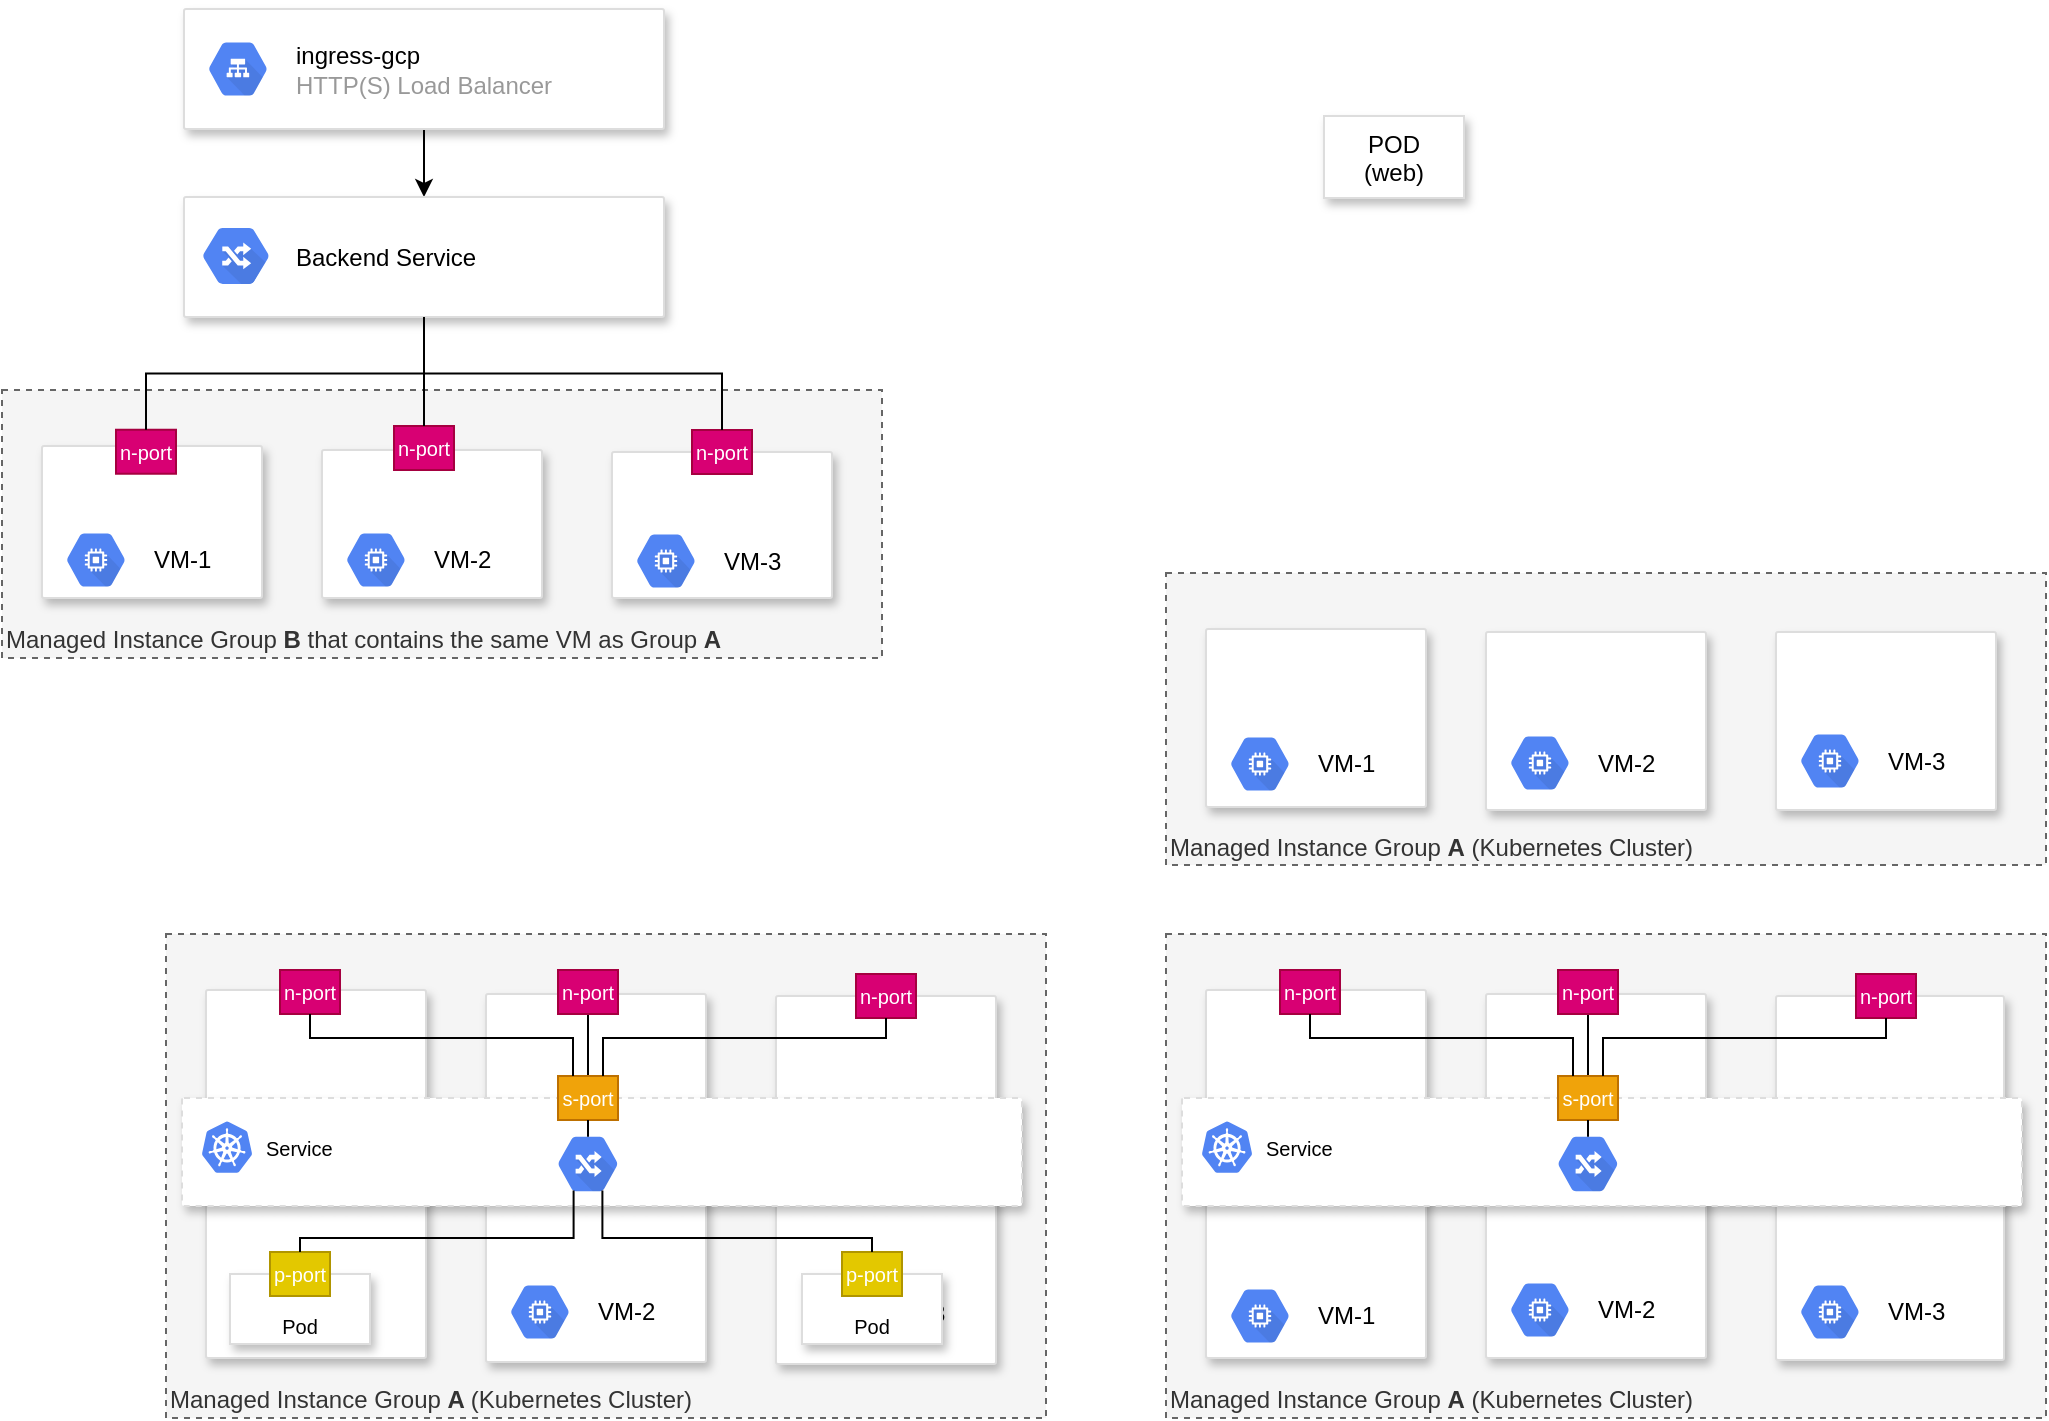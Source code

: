 <mxfile pages="1" version="11.2.7" type="github"><diagram id="d1ab7348-05c3-a1e3-ca4d-12c340fd6b49" name="Page-1"><mxGraphModel dx="744" dy="533" grid="1" gridSize="10" guides="1" tooltips="1" connect="1" arrows="1" fold="1" page="1" pageScale="1" pageWidth="1169" pageHeight="827" background="#ffffff" math="0" shadow="0"><root><mxCell id="0"/><mxCell id="1" parent="0"/><mxCell id="wJTbubWAjEop2MmSBgXv-34" value="" style="edgeStyle=orthogonalEdgeStyle;rounded=0;orthogonalLoop=1;jettySize=auto;html=1;fontColor=#000000;entryX=0.5;entryY=0;entryDx=0;entryDy=0;" parent="1" source="9L-gA9MY-_69T6XY2o5v-167" target="9L-gA9MY-_69T6XY2o5v-260" edge="1"><mxGeometry relative="1" as="geometry"><mxPoint x="270" y="345.5" as="targetPoint"/></mxGeometry></mxCell><mxCell id="9L-gA9MY-_69T6XY2o5v-167" value="" style="strokeColor=#dddddd;fillColor=#ffffff;shadow=1;strokeWidth=1;rounded=1;absoluteArcSize=1;arcSize=2;" parent="1" vertex="1"><mxGeometry x="150" y="205.5" width="240" height="60" as="geometry"/></mxCell><mxCell id="9L-gA9MY-_69T6XY2o5v-168" value="&lt;font color=&quot;#000000&quot;&gt;&lt;span&gt;ingress-gcp&lt;/span&gt;&lt;/font&gt;&lt;br&gt;HTTP(S) Load Balancer" style="dashed=0;connectable=0;html=1;fillColor=#5184F3;strokeColor=none;shape=mxgraph.gcp2.hexIcon;prIcon=cloud_load_balancing;part=1;labelPosition=right;verticalLabelPosition=middle;align=left;verticalAlign=middle;spacingLeft=5;fontColor=#999999;fontSize=12;" parent="9L-gA9MY-_69T6XY2o5v-167" vertex="1"><mxGeometry y="0.5" width="44" height="39" relative="1" as="geometry"><mxPoint x="5" y="-19.5" as="offset"/></mxGeometry></mxCell><mxCell id="9L-gA9MY-_69T6XY2o5v-260" value="" style="strokeColor=#dddddd;fillColor=#ffffff;shadow=1;strokeWidth=1;rounded=1;absoluteArcSize=1;arcSize=2;" parent="1" vertex="1"><mxGeometry x="150" y="299.5" width="240" height="60" as="geometry"/></mxCell><mxCell id="9L-gA9MY-_69T6XY2o5v-261" value="&lt;font color=&quot;#000000&quot;&gt;&lt;span&gt;Backend Service&lt;/span&gt;&lt;/font&gt;" style="dashed=0;connectable=0;html=1;fillColor=#5184F3;strokeColor=none;shape=mxgraph.gcp2.hexIcon;prIcon=cloud_load_balancing;part=1;labelPosition=right;verticalLabelPosition=middle;align=left;verticalAlign=middle;spacingLeft=5;fontColor=#999999;fontSize=12;" parent="9L-gA9MY-_69T6XY2o5v-260" vertex="1"><mxGeometry y="0.5" width="44" height="39" relative="1" as="geometry"><mxPoint x="5" y="-19.5" as="offset"/></mxGeometry></mxCell><mxCell id="9L-gA9MY-_69T6XY2o5v-262" value="" style="html=1;fillColor=#5184F3;strokeColor=none;verticalAlign=top;labelPosition=center;verticalLabelPosition=bottom;align=center;spacingTop=-6;fontSize=11;fontStyle=1;fontColor=#999999;shape=mxgraph.gcp2.hexIcon;prIcon=cloud_routes" parent="9L-gA9MY-_69T6XY2o5v-260" vertex="1"><mxGeometry x="1" y="9" width="50" height="41" as="geometry"/></mxCell><mxCell id="BZu97_cLz0ViRXPYQutP-14" value="Managed Instance Group &lt;b&gt;A&lt;/b&gt; (Kubernetes Cluster)" style="rounded=0;whiteSpace=wrap;html=1;fillColor=#f5f5f5;dashed=1;strokeColor=#666666;fontColor=#333333;align=left;verticalAlign=bottom;" vertex="1" parent="1"><mxGeometry x="641" y="487.5" width="440" height="146" as="geometry"/></mxCell><mxCell id="BZu97_cLz0ViRXPYQutP-15" value="" style="strokeColor=#dddddd;fillColor=#ffffff;shadow=1;strokeWidth=1;rounded=1;absoluteArcSize=1;arcSize=2;" vertex="1" parent="1"><mxGeometry x="661" y="515.5" width="110" height="89" as="geometry"/></mxCell><mxCell id="BZu97_cLz0ViRXPYQutP-16" value="&lt;font color=&quot;#000000&quot;&gt;VM-1&lt;/font&gt;" style="dashed=0;connectable=0;html=1;fillColor=#5184F3;strokeColor=none;shape=mxgraph.gcp2.hexIcon;prIcon=compute_engine;part=1;labelPosition=right;verticalLabelPosition=middle;align=left;verticalAlign=middle;spacingLeft=5;fontColor=#999999;fontSize=12;" vertex="1" parent="BZu97_cLz0ViRXPYQutP-15"><mxGeometry y="0.5" width="44" height="39" relative="1" as="geometry"><mxPoint x="5" y="3.5" as="offset"/></mxGeometry></mxCell><mxCell id="BZu97_cLz0ViRXPYQutP-19" value="" style="strokeColor=#dddddd;fillColor=#ffffff;shadow=1;strokeWidth=1;rounded=1;absoluteArcSize=1;arcSize=2;" vertex="1" parent="1"><mxGeometry x="801" y="517" width="110" height="89" as="geometry"/></mxCell><mxCell id="BZu97_cLz0ViRXPYQutP-20" value="&lt;font color=&quot;#000000&quot;&gt;VM-2&lt;/font&gt;" style="dashed=0;connectable=0;html=1;fillColor=#5184F3;strokeColor=none;shape=mxgraph.gcp2.hexIcon;prIcon=compute_engine;part=1;labelPosition=right;verticalLabelPosition=middle;align=left;verticalAlign=middle;spacingLeft=5;fontColor=#999999;fontSize=12;" vertex="1" parent="BZu97_cLz0ViRXPYQutP-19"><mxGeometry y="0.5" width="44" height="39" relative="1" as="geometry"><mxPoint x="5" y="1.5" as="offset"/></mxGeometry></mxCell><mxCell id="BZu97_cLz0ViRXPYQutP-22" value="" style="strokeColor=#dddddd;fillColor=#ffffff;shadow=1;strokeWidth=1;rounded=1;absoluteArcSize=1;arcSize=2;fontColor=#FFCCE6;" vertex="1" parent="1"><mxGeometry x="946" y="517" width="110" height="89" as="geometry"/></mxCell><mxCell id="BZu97_cLz0ViRXPYQutP-23" value="&lt;font color=&quot;#000000&quot;&gt;VM-3&lt;/font&gt;" style="dashed=0;connectable=0;html=1;fillColor=#5184F3;strokeColor=none;shape=mxgraph.gcp2.hexIcon;prIcon=compute_engine;part=1;labelPosition=right;verticalLabelPosition=middle;align=left;verticalAlign=middle;spacingLeft=5;fontColor=#999999;fontSize=12;" vertex="1" parent="BZu97_cLz0ViRXPYQutP-22"><mxGeometry y="0.5" width="44" height="39" relative="1" as="geometry"><mxPoint x="5" y="0.5" as="offset"/></mxGeometry></mxCell><mxCell id="BZu97_cLz0ViRXPYQutP-26" value="Managed Instance Group &lt;b&gt;A&lt;/b&gt; (Kubernetes Cluster)" style="rounded=0;whiteSpace=wrap;html=1;fillColor=#f5f5f5;dashed=1;strokeColor=#666666;fontColor=#333333;align=left;verticalAlign=bottom;" vertex="1" parent="1"><mxGeometry x="641" y="668" width="440" height="242" as="geometry"/></mxCell><mxCell id="BZu97_cLz0ViRXPYQutP-27" value="" style="strokeColor=#dddddd;fillColor=#ffffff;shadow=1;strokeWidth=1;rounded=1;absoluteArcSize=1;arcSize=2;" vertex="1" parent="1"><mxGeometry x="661" y="696" width="110" height="184" as="geometry"/></mxCell><mxCell id="BZu97_cLz0ViRXPYQutP-28" value="&lt;font color=&quot;#000000&quot;&gt;VM-1&lt;/font&gt;" style="dashed=0;connectable=0;html=1;fillColor=#5184F3;strokeColor=none;shape=mxgraph.gcp2.hexIcon;prIcon=compute_engine;part=1;labelPosition=right;verticalLabelPosition=middle;align=left;verticalAlign=middle;spacingLeft=5;fontColor=#999999;fontSize=12;" vertex="1" parent="BZu97_cLz0ViRXPYQutP-27"><mxGeometry y="0.5" width="44" height="39" relative="1" as="geometry"><mxPoint x="5" y="51.5" as="offset"/></mxGeometry></mxCell><mxCell id="BZu97_cLz0ViRXPYQutP-91" value="n-port" style="strokeColor=#A50040;fillColor=#d80073;shadow=0;strokeWidth=1;rounded=0;absoluteArcSize=1;arcSize=0;glass=0;comic=0;fontColor=#ffffff;fontSize=10;" vertex="1" parent="BZu97_cLz0ViRXPYQutP-27"><mxGeometry x="37" y="-10" width="30" height="22" as="geometry"/></mxCell><mxCell id="BZu97_cLz0ViRXPYQutP-29" value="" style="strokeColor=#dddddd;fillColor=#ffffff;shadow=1;strokeWidth=1;rounded=1;absoluteArcSize=1;arcSize=2;" vertex="1" parent="1"><mxGeometry x="801" y="698" width="110" height="182" as="geometry"/></mxCell><mxCell id="BZu97_cLz0ViRXPYQutP-30" value="&lt;font color=&quot;#000000&quot;&gt;VM-2&lt;/font&gt;" style="dashed=0;connectable=0;html=1;fillColor=#5184F3;strokeColor=none;shape=mxgraph.gcp2.hexIcon;prIcon=compute_engine;part=1;labelPosition=right;verticalLabelPosition=middle;align=left;verticalAlign=middle;spacingLeft=5;fontColor=#999999;fontSize=12;" vertex="1" parent="BZu97_cLz0ViRXPYQutP-29"><mxGeometry y="0.5" width="44" height="39" relative="1" as="geometry"><mxPoint x="5" y="47.5" as="offset"/></mxGeometry></mxCell><mxCell id="BZu97_cLz0ViRXPYQutP-31" value="" style="strokeColor=#dddddd;fillColor=#ffffff;shadow=1;strokeWidth=1;rounded=1;absoluteArcSize=1;arcSize=2;fontColor=#FFCCE6;" vertex="1" parent="1"><mxGeometry x="946" y="699" width="114" height="182" as="geometry"/></mxCell><mxCell id="BZu97_cLz0ViRXPYQutP-32" value="&lt;font color=&quot;#000000&quot;&gt;VM-3&lt;/font&gt;" style="dashed=0;connectable=0;html=1;fillColor=#5184F3;strokeColor=none;shape=mxgraph.gcp2.hexIcon;prIcon=compute_engine;part=1;labelPosition=right;verticalLabelPosition=middle;align=left;verticalAlign=middle;spacingLeft=5;fontColor=#999999;fontSize=12;" vertex="1" parent="BZu97_cLz0ViRXPYQutP-31"><mxGeometry y="0.5" width="44" height="39" relative="1" as="geometry"><mxPoint x="5" y="47.5" as="offset"/></mxGeometry></mxCell><mxCell id="wJTbubWAjEop2MmSBgXv-51" value="" style="strokeColor=#dddddd;fillColor=#ffffff;shadow=1;strokeWidth=1;rounded=1;absoluteArcSize=1;arcSize=2;dashed=1;fontColor=#000000;align=left;html=0;spacingRight=0;spacingLeft=50;fontFamily=Lucida Console;verticalAlign=bottom;spacing=0;" parent="1" vertex="1"><mxGeometry x="649" y="750" width="420" height="54" as="geometry"/></mxCell><mxCell id="wJTbubWAjEop2MmSBgXv-52" value="&lt;font color=&quot;#000000&quot; style=&quot;font-size: 10px&quot;&gt;Service&lt;/font&gt;" style="dashed=0;connectable=0;html=1;fillColor=#5184F3;strokeColor=none;shape=mxgraph.gcp2.kubernetes_logo;part=1;labelPosition=right;verticalLabelPosition=middle;align=left;verticalAlign=middle;spacingLeft=5;fontColor=#999999;fontSize=12;aspect=fixed;" parent="wJTbubWAjEop2MmSBgXv-51" vertex="1"><mxGeometry width="25" height="25.71" relative="1" as="geometry"><mxPoint x="10" y="11.675" as="offset"/></mxGeometry></mxCell><mxCell id="BZu97_cLz0ViRXPYQutP-96" value="" style="html=1;fillColor=#5184F3;strokeColor=none;verticalAlign=top;labelPosition=center;verticalLabelPosition=bottom;align=center;spacingTop=-6;fontSize=11;fontStyle=1;fontColor=#999999;shape=mxgraph.gcp2.hexIcon;prIcon=cloud_routes;" vertex="1" parent="wJTbubWAjEop2MmSBgXv-51"><mxGeometry x="180.5" y="13" width="45" height="40" as="geometry"/></mxCell><mxCell id="BZu97_cLz0ViRXPYQutP-53" value="POD &#xa;(web)" style="strokeColor=#dddddd;fillColor=#ffffff;shadow=1;strokeWidth=1;rounded=1;absoluteArcSize=1;arcSize=0;" vertex="1" parent="1"><mxGeometry x="720" y="259" width="70" height="41" as="geometry"/></mxCell><mxCell id="BZu97_cLz0ViRXPYQutP-97" value="" style="edgeStyle=orthogonalEdgeStyle;rounded=0;orthogonalLoop=1;jettySize=auto;html=1;startArrow=none;startFill=0;endArrow=none;endFill=0;fontSize=10;fontColor=#FFFFFF;entryX=0.5;entryY=0;entryDx=0;entryDy=0;" edge="1" parent="1" source="BZu97_cLz0ViRXPYQutP-92" target="BZu97_cLz0ViRXPYQutP-94"><mxGeometry relative="1" as="geometry"><mxPoint x="857" y="737" as="targetPoint"/></mxGeometry></mxCell><mxCell id="BZu97_cLz0ViRXPYQutP-92" value="n-port" style="strokeColor=#A50040;fillColor=#d80073;shadow=0;strokeWidth=1;rounded=0;absoluteArcSize=1;arcSize=0;glass=0;comic=0;fontColor=#ffffff;fontSize=10;" vertex="1" parent="1"><mxGeometry x="837" y="686" width="30" height="22" as="geometry"/></mxCell><mxCell id="BZu97_cLz0ViRXPYQutP-93" value="n-port" style="strokeColor=#A50040;fillColor=#d80073;shadow=0;strokeWidth=1;rounded=0;absoluteArcSize=1;arcSize=0;glass=0;comic=0;fontColor=#ffffff;fontSize=10;" vertex="1" parent="1"><mxGeometry x="986" y="688" width="30" height="22" as="geometry"/></mxCell><mxCell id="BZu97_cLz0ViRXPYQutP-94" value="s-port" style="strokeColor=#BD7000;fillColor=#f0a30a;shadow=0;strokeWidth=1;rounded=0;absoluteArcSize=1;arcSize=0;glass=0;comic=0;fontSize=10;fontColor=#ffffff;" vertex="1" parent="1"><mxGeometry x="837" y="739" width="30" height="22" as="geometry"/></mxCell><mxCell id="BZu97_cLz0ViRXPYQutP-98" value="" style="edgeStyle=orthogonalEdgeStyle;rounded=0;orthogonalLoop=1;jettySize=auto;html=1;startArrow=none;startFill=0;endArrow=none;endFill=0;fontSize=10;fontColor=#FFFFFF;exitX=0.5;exitY=1;exitDx=0;exitDy=0;entryX=0.75;entryY=0;entryDx=0;entryDy=0;" edge="1" parent="1" source="BZu97_cLz0ViRXPYQutP-93" target="BZu97_cLz0ViRXPYQutP-94"><mxGeometry relative="1" as="geometry"><mxPoint x="862.143" y="718.0" as="sourcePoint"/><mxPoint x="862" y="730" as="targetPoint"/><Array as="points"><mxPoint x="1001" y="720"/><mxPoint x="860" y="720"/></Array></mxGeometry></mxCell><mxCell id="BZu97_cLz0ViRXPYQutP-99" value="" style="edgeStyle=orthogonalEdgeStyle;rounded=0;orthogonalLoop=1;jettySize=auto;html=1;startArrow=none;startFill=0;endArrow=none;endFill=0;fontSize=10;fontColor=#FFFFFF;exitX=0.5;exitY=1;exitDx=0;exitDy=0;entryX=0.25;entryY=0;entryDx=0;entryDy=0;" edge="1" parent="1" source="BZu97_cLz0ViRXPYQutP-91" target="BZu97_cLz0ViRXPYQutP-94"><mxGeometry relative="1" as="geometry"><mxPoint x="862.143" y="718.0" as="sourcePoint"/><mxPoint x="862.143" y="748.857" as="targetPoint"/><Array as="points"><mxPoint x="713" y="720"/><mxPoint x="845" y="720"/></Array></mxGeometry></mxCell><mxCell id="BZu97_cLz0ViRXPYQutP-100" value="" style="edgeStyle=orthogonalEdgeStyle;rounded=0;orthogonalLoop=1;jettySize=auto;html=1;startArrow=none;startFill=0;endArrow=none;endFill=0;fontSize=10;fontColor=#FFFFFF;entryX=0.5;entryY=0.16;entryDx=0;entryDy=0;entryPerimeter=0;exitX=0.5;exitY=1;exitDx=0;exitDy=0;" edge="1" parent="1" source="BZu97_cLz0ViRXPYQutP-94" target="BZu97_cLz0ViRXPYQutP-96"><mxGeometry relative="1" as="geometry"><mxPoint x="862.143" y="718.0" as="sourcePoint"/><mxPoint x="862.143" y="748.857" as="targetPoint"/></mxGeometry></mxCell><mxCell id="BZu97_cLz0ViRXPYQutP-101" value="Managed Instance Group &lt;b&gt;A &lt;/b&gt;(Kubernetes Cluster)" style="rounded=0;whiteSpace=wrap;html=1;fillColor=#f5f5f5;dashed=1;strokeColor=#666666;fontColor=#333333;align=left;verticalAlign=bottom;" vertex="1" parent="1"><mxGeometry x="141" y="668" width="440" height="242" as="geometry"/></mxCell><mxCell id="BZu97_cLz0ViRXPYQutP-102" value="" style="strokeColor=#dddddd;fillColor=#ffffff;shadow=1;strokeWidth=1;rounded=1;absoluteArcSize=1;arcSize=2;" vertex="1" parent="1"><mxGeometry x="161" y="696" width="110" height="184" as="geometry"/></mxCell><mxCell id="BZu97_cLz0ViRXPYQutP-103" value="" style="dashed=0;connectable=0;html=1;fillColor=#5184F3;strokeColor=none;shape=mxgraph.gcp2.hexIcon;prIcon=compute_engine;part=1;labelPosition=right;verticalLabelPosition=middle;align=left;verticalAlign=middle;spacingLeft=5;fontColor=#999999;fontSize=12;" vertex="1" parent="BZu97_cLz0ViRXPYQutP-102"><mxGeometry y="0.5" width="44" height="39" relative="1" as="geometry"><mxPoint x="5" y="51.5" as="offset"/></mxGeometry></mxCell><mxCell id="BZu97_cLz0ViRXPYQutP-104" value="n-port" style="strokeColor=#A50040;fillColor=#d80073;shadow=0;strokeWidth=1;rounded=0;absoluteArcSize=1;arcSize=0;glass=0;comic=0;fontColor=#ffffff;fontSize=10;" vertex="1" parent="BZu97_cLz0ViRXPYQutP-102"><mxGeometry x="37" y="-10" width="30" height="22" as="geometry"/></mxCell><mxCell id="BZu97_cLz0ViRXPYQutP-73" value="Pod" style="strokeColor=#dddddd;fillColor=#ffffff;shadow=1;strokeWidth=1;rounded=1;absoluteArcSize=1;arcSize=0;verticalAlign=bottom;fontSize=10;" vertex="1" parent="BZu97_cLz0ViRXPYQutP-102"><mxGeometry x="12" y="142" width="70" height="35" as="geometry"/></mxCell><mxCell id="BZu97_cLz0ViRXPYQutP-119" value="p-port" style="strokeColor=#B09500;fillColor=#e3c800;shadow=0;strokeWidth=1;rounded=0;absoluteArcSize=1;arcSize=0;glass=0;comic=0;fontColor=#ffffff;fontSize=10;" vertex="1" parent="BZu97_cLz0ViRXPYQutP-102"><mxGeometry x="32" y="131" width="30" height="22" as="geometry"/></mxCell><mxCell id="BZu97_cLz0ViRXPYQutP-105" value="" style="strokeColor=#dddddd;fillColor=#ffffff;shadow=1;strokeWidth=1;rounded=1;absoluteArcSize=1;arcSize=2;" vertex="1" parent="1"><mxGeometry x="301" y="698" width="110" height="184" as="geometry"/></mxCell><mxCell id="BZu97_cLz0ViRXPYQutP-106" value="&lt;font color=&quot;#000000&quot;&gt;VM-2&lt;/font&gt;" style="dashed=0;connectable=0;html=1;fillColor=#5184F3;strokeColor=none;shape=mxgraph.gcp2.hexIcon;prIcon=compute_engine;part=1;labelPosition=right;verticalLabelPosition=middle;align=left;verticalAlign=middle;spacingLeft=5;fontColor=#999999;fontSize=12;" vertex="1" parent="BZu97_cLz0ViRXPYQutP-105"><mxGeometry y="0.5" width="44" height="39" relative="1" as="geometry"><mxPoint x="5" y="47.5" as="offset"/></mxGeometry></mxCell><mxCell id="BZu97_cLz0ViRXPYQutP-107" value="" style="strokeColor=#dddddd;fillColor=#ffffff;shadow=1;strokeWidth=1;rounded=1;absoluteArcSize=1;arcSize=2;fontColor=#FFCCE6;" vertex="1" parent="1"><mxGeometry x="446" y="699" width="110" height="184" as="geometry"/></mxCell><mxCell id="BZu97_cLz0ViRXPYQutP-108" value="&lt;font color=&quot;#000000&quot;&gt;VM-3&lt;/font&gt;" style="dashed=0;connectable=0;html=1;fillColor=#5184F3;strokeColor=none;shape=mxgraph.gcp2.hexIcon;prIcon=compute_engine;part=1;labelPosition=right;verticalLabelPosition=middle;align=left;verticalAlign=middle;spacingLeft=5;fontColor=#999999;fontSize=12;" vertex="1" parent="BZu97_cLz0ViRXPYQutP-107"><mxGeometry y="0.5" width="44" height="39" relative="1" as="geometry"><mxPoint x="5" y="47.5" as="offset"/></mxGeometry></mxCell><mxCell id="BZu97_cLz0ViRXPYQutP-122" value="Pod" style="strokeColor=#dddddd;fillColor=#ffffff;shadow=1;strokeWidth=1;rounded=1;absoluteArcSize=1;arcSize=0;verticalAlign=bottom;fontSize=10;" vertex="1" parent="BZu97_cLz0ViRXPYQutP-107"><mxGeometry x="13" y="139" width="70" height="35" as="geometry"/></mxCell><mxCell id="BZu97_cLz0ViRXPYQutP-123" value="p-port" style="strokeColor=#B09500;fillColor=#e3c800;shadow=0;strokeWidth=1;rounded=0;absoluteArcSize=1;arcSize=0;glass=0;comic=0;fontColor=#ffffff;fontSize=10;" vertex="1" parent="BZu97_cLz0ViRXPYQutP-107"><mxGeometry x="33" y="128" width="30" height="22" as="geometry"/></mxCell><mxCell id="BZu97_cLz0ViRXPYQutP-109" value="" style="strokeColor=#dddddd;fillColor=#ffffff;shadow=1;strokeWidth=1;rounded=1;absoluteArcSize=1;arcSize=2;dashed=1;fontColor=#000000;align=left;html=0;spacingRight=0;spacingLeft=50;fontFamily=Lucida Console;verticalAlign=bottom;spacing=0;" vertex="1" parent="1"><mxGeometry x="149" y="750" width="420" height="54" as="geometry"/></mxCell><mxCell id="BZu97_cLz0ViRXPYQutP-110" value="&lt;font color=&quot;#000000&quot; style=&quot;font-size: 10px&quot;&gt;Service&lt;/font&gt;" style="dashed=0;connectable=0;html=1;fillColor=#5184F3;strokeColor=none;shape=mxgraph.gcp2.kubernetes_logo;part=1;labelPosition=right;verticalLabelPosition=middle;align=left;verticalAlign=middle;spacingLeft=5;fontColor=#999999;fontSize=12;aspect=fixed;" vertex="1" parent="BZu97_cLz0ViRXPYQutP-109"><mxGeometry width="25" height="25.71" relative="1" as="geometry"><mxPoint x="10" y="11.675" as="offset"/></mxGeometry></mxCell><mxCell id="BZu97_cLz0ViRXPYQutP-111" value="" style="html=1;fillColor=#5184F3;strokeColor=none;verticalAlign=top;labelPosition=center;verticalLabelPosition=bottom;align=center;spacingTop=-6;fontSize=11;fontStyle=1;fontColor=#999999;shape=mxgraph.gcp2.hexIcon;prIcon=cloud_routes;" vertex="1" parent="BZu97_cLz0ViRXPYQutP-109"><mxGeometry x="180.5" y="13" width="45" height="40" as="geometry"/></mxCell><mxCell id="BZu97_cLz0ViRXPYQutP-112" value="" style="edgeStyle=orthogonalEdgeStyle;rounded=0;orthogonalLoop=1;jettySize=auto;html=1;startArrow=none;startFill=0;endArrow=none;endFill=0;fontSize=10;fontColor=#FFFFFF;entryX=0.5;entryY=0;entryDx=0;entryDy=0;" edge="1" parent="1" source="BZu97_cLz0ViRXPYQutP-113" target="BZu97_cLz0ViRXPYQutP-115"><mxGeometry relative="1" as="geometry"><mxPoint x="357" y="737" as="targetPoint"/></mxGeometry></mxCell><mxCell id="BZu97_cLz0ViRXPYQutP-113" value="n-port" style="strokeColor=#A50040;fillColor=#d80073;shadow=0;strokeWidth=1;rounded=0;absoluteArcSize=1;arcSize=0;glass=0;comic=0;fontColor=#ffffff;fontSize=10;" vertex="1" parent="1"><mxGeometry x="337" y="686" width="30" height="22" as="geometry"/></mxCell><mxCell id="BZu97_cLz0ViRXPYQutP-114" value="n-port" style="strokeColor=#A50040;fillColor=#d80073;shadow=0;strokeWidth=1;rounded=0;absoluteArcSize=1;arcSize=0;glass=0;comic=0;fontColor=#ffffff;fontSize=10;" vertex="1" parent="1"><mxGeometry x="486" y="688" width="30" height="22" as="geometry"/></mxCell><mxCell id="BZu97_cLz0ViRXPYQutP-115" value="s-port" style="strokeColor=#BD7000;fillColor=#f0a30a;shadow=0;strokeWidth=1;rounded=0;absoluteArcSize=1;arcSize=0;glass=0;comic=0;fontSize=10;fontColor=#ffffff;" vertex="1" parent="1"><mxGeometry x="337" y="739" width="30" height="22" as="geometry"/></mxCell><mxCell id="BZu97_cLz0ViRXPYQutP-116" value="" style="edgeStyle=orthogonalEdgeStyle;rounded=0;orthogonalLoop=1;jettySize=auto;html=1;startArrow=none;startFill=0;endArrow=none;endFill=0;fontSize=10;fontColor=#FFFFFF;exitX=0.5;exitY=1;exitDx=0;exitDy=0;entryX=0.75;entryY=0;entryDx=0;entryDy=0;" edge="1" parent="1" source="BZu97_cLz0ViRXPYQutP-114" target="BZu97_cLz0ViRXPYQutP-115"><mxGeometry relative="1" as="geometry"><mxPoint x="362.143" y="718.0" as="sourcePoint"/><mxPoint x="362" y="730" as="targetPoint"/><Array as="points"><mxPoint x="501" y="720"/><mxPoint x="360" y="720"/></Array></mxGeometry></mxCell><mxCell id="BZu97_cLz0ViRXPYQutP-117" value="" style="edgeStyle=orthogonalEdgeStyle;rounded=0;orthogonalLoop=1;jettySize=auto;html=1;startArrow=none;startFill=0;endArrow=none;endFill=0;fontSize=10;fontColor=#FFFFFF;exitX=0.5;exitY=1;exitDx=0;exitDy=0;entryX=0.25;entryY=0;entryDx=0;entryDy=0;" edge="1" parent="1" source="BZu97_cLz0ViRXPYQutP-104" target="BZu97_cLz0ViRXPYQutP-115"><mxGeometry relative="1" as="geometry"><mxPoint x="362.143" y="718.0" as="sourcePoint"/><mxPoint x="362.143" y="748.857" as="targetPoint"/><Array as="points"><mxPoint x="213" y="720"/><mxPoint x="345" y="720"/></Array></mxGeometry></mxCell><mxCell id="BZu97_cLz0ViRXPYQutP-118" value="" style="edgeStyle=orthogonalEdgeStyle;rounded=0;orthogonalLoop=1;jettySize=auto;html=1;startArrow=none;startFill=0;endArrow=none;endFill=0;fontSize=10;fontColor=#FFFFFF;entryX=0.5;entryY=0.16;entryDx=0;entryDy=0;entryPerimeter=0;exitX=0.5;exitY=1;exitDx=0;exitDy=0;" edge="1" parent="1" source="BZu97_cLz0ViRXPYQutP-115" target="BZu97_cLz0ViRXPYQutP-111"><mxGeometry relative="1" as="geometry"><mxPoint x="362.143" y="718.0" as="sourcePoint"/><mxPoint x="362.143" y="748.857" as="targetPoint"/></mxGeometry></mxCell><mxCell id="BZu97_cLz0ViRXPYQutP-124" value="" style="edgeStyle=orthogonalEdgeStyle;rounded=0;orthogonalLoop=1;jettySize=auto;html=1;startArrow=none;startFill=0;endArrow=none;endFill=0;fontSize=10;fontColor=#FFFFFF;exitX=0.5;exitY=0;exitDx=0;exitDy=0;entryX=0.34;entryY=0.83;entryDx=0;entryDy=0;entryPerimeter=0;" edge="1" parent="1" source="BZu97_cLz0ViRXPYQutP-119" target="BZu97_cLz0ViRXPYQutP-111"><mxGeometry relative="1" as="geometry"><mxPoint x="222.667" y="717.833" as="sourcePoint"/><mxPoint x="354.333" y="748.667" as="targetPoint"/><Array as="points"><mxPoint x="208" y="820"/><mxPoint x="345" y="820"/></Array></mxGeometry></mxCell><mxCell id="BZu97_cLz0ViRXPYQutP-125" value="" style="edgeStyle=orthogonalEdgeStyle;rounded=0;orthogonalLoop=1;jettySize=auto;html=1;startArrow=none;startFill=0;endArrow=none;endFill=0;fontSize=10;fontColor=#FFFFFF;exitX=0.5;exitY=0;exitDx=0;exitDy=0;entryX=0.66;entryY=0.83;entryDx=0;entryDy=0;entryPerimeter=0;" edge="1" parent="1" source="BZu97_cLz0ViRXPYQutP-123" target="BZu97_cLz0ViRXPYQutP-111"><mxGeometry relative="1" as="geometry"><mxPoint x="217.857" y="836.952" as="sourcePoint"/><mxPoint x="355" y="806" as="targetPoint"/><Array as="points"><mxPoint x="494" y="820"/><mxPoint x="359" y="820"/></Array></mxGeometry></mxCell><mxCell id="BZu97_cLz0ViRXPYQutP-126" value="Managed Instance Group &lt;b&gt;B&lt;/b&gt; that contains the same VM as Group &lt;b&gt;A&lt;/b&gt;" style="rounded=0;whiteSpace=wrap;html=1;fillColor=#f5f5f5;dashed=1;strokeColor=#666666;fontColor=#333333;align=left;verticalAlign=bottom;" vertex="1" parent="1"><mxGeometry x="59" y="396" width="440" height="134" as="geometry"/></mxCell><mxCell id="BZu97_cLz0ViRXPYQutP-127" value="" style="strokeColor=#dddddd;fillColor=#ffffff;shadow=1;strokeWidth=1;rounded=1;absoluteArcSize=1;arcSize=2;" vertex="1" parent="1"><mxGeometry x="79" y="424" width="110" height="76" as="geometry"/></mxCell><mxCell id="BZu97_cLz0ViRXPYQutP-128" value="&lt;font color=&quot;#000000&quot;&gt;VM-1&lt;/font&gt;" style="dashed=0;connectable=0;html=1;fillColor=#5184F3;strokeColor=none;shape=mxgraph.gcp2.hexIcon;prIcon=compute_engine;part=1;labelPosition=right;verticalLabelPosition=middle;align=left;verticalAlign=middle;spacingLeft=5;fontColor=#999999;fontSize=12;" vertex="1" parent="BZu97_cLz0ViRXPYQutP-127"><mxGeometry y="0.5" width="44" height="39" relative="1" as="geometry"><mxPoint x="5" y="-0.5" as="offset"/></mxGeometry></mxCell><mxCell id="BZu97_cLz0ViRXPYQutP-129" value="n-port" style="strokeColor=#A50040;fillColor=#d80073;shadow=0;strokeWidth=1;rounded=0;absoluteArcSize=1;arcSize=0;glass=0;comic=0;fontColor=#ffffff;fontSize=10;" vertex="1" parent="BZu97_cLz0ViRXPYQutP-127"><mxGeometry x="37" y="-8.13" width="30" height="22" as="geometry"/></mxCell><mxCell id="BZu97_cLz0ViRXPYQutP-132" value="" style="strokeColor=#dddddd;fillColor=#ffffff;shadow=1;strokeWidth=1;rounded=1;absoluteArcSize=1;arcSize=2;" vertex="1" parent="1"><mxGeometry x="219" y="426" width="110" height="74" as="geometry"/></mxCell><mxCell id="BZu97_cLz0ViRXPYQutP-133" value="&lt;font color=&quot;#000000&quot;&gt;VM-2&lt;/font&gt;" style="dashed=0;connectable=0;html=1;fillColor=#5184F3;strokeColor=none;shape=mxgraph.gcp2.hexIcon;prIcon=compute_engine;part=1;labelPosition=right;verticalLabelPosition=middle;align=left;verticalAlign=middle;spacingLeft=5;fontColor=#999999;fontSize=12;" vertex="1" parent="BZu97_cLz0ViRXPYQutP-132"><mxGeometry y="0.5" width="44" height="39" relative="1" as="geometry"><mxPoint x="5" y="-1.5" as="offset"/></mxGeometry></mxCell><mxCell id="BZu97_cLz0ViRXPYQutP-136" value="" style="strokeColor=#dddddd;fillColor=#ffffff;shadow=1;strokeWidth=1;rounded=1;absoluteArcSize=1;arcSize=2;fontColor=#FFCCE6;" vertex="1" parent="1"><mxGeometry x="364" y="427" width="110" height="73" as="geometry"/></mxCell><mxCell id="BZu97_cLz0ViRXPYQutP-137" value="&lt;font color=&quot;#000000&quot;&gt;VM-3&lt;/font&gt;" style="dashed=0;connectable=0;html=1;fillColor=#5184F3;strokeColor=none;shape=mxgraph.gcp2.hexIcon;prIcon=compute_engine;part=1;labelPosition=right;verticalLabelPosition=middle;align=left;verticalAlign=middle;spacingLeft=5;fontColor=#999999;fontSize=12;" vertex="1" parent="BZu97_cLz0ViRXPYQutP-136"><mxGeometry y="0.5" width="44" height="39" relative="1" as="geometry"><mxPoint x="5" y="-1.5" as="offset"/></mxGeometry></mxCell><mxCell id="BZu97_cLz0ViRXPYQutP-144" value="n-port" style="strokeColor=#A50040;fillColor=#d80073;shadow=0;strokeWidth=1;rounded=0;absoluteArcSize=1;arcSize=0;glass=0;comic=0;fontColor=#ffffff;fontSize=10;" vertex="1" parent="1"><mxGeometry x="255" y="414" width="30" height="22" as="geometry"/></mxCell><mxCell id="BZu97_cLz0ViRXPYQutP-145" value="n-port" style="strokeColor=#A50040;fillColor=#d80073;shadow=0;strokeWidth=1;rounded=0;absoluteArcSize=1;arcSize=0;glass=0;comic=0;fontColor=#ffffff;fontSize=10;" vertex="1" parent="1"><mxGeometry x="404" y="416" width="30" height="22" as="geometry"/></mxCell><mxCell id="BZu97_cLz0ViRXPYQutP-155" value="" style="edgeStyle=orthogonalEdgeStyle;rounded=0;orthogonalLoop=1;jettySize=auto;html=1;startArrow=none;startFill=0;endArrow=none;endFill=0;fontSize=10;fontColor=#FFFFFF;entryX=0.5;entryY=0;entryDx=0;entryDy=0;exitX=0.5;exitY=1;exitDx=0;exitDy=0;" edge="1" parent="1" source="9L-gA9MY-_69T6XY2o5v-260" target="BZu97_cLz0ViRXPYQutP-129"><mxGeometry relative="1" as="geometry"><mxPoint x="270" y="428.5" as="targetPoint"/></mxGeometry></mxCell><mxCell id="BZu97_cLz0ViRXPYQutP-157" value="" style="edgeStyle=orthogonalEdgeStyle;rounded=0;orthogonalLoop=1;jettySize=auto;html=1;startArrow=none;startFill=0;endArrow=none;endFill=0;fontSize=10;fontColor=#FFFFFF;entryX=0.5;entryY=0;entryDx=0;entryDy=0;exitX=0.5;exitY=1;exitDx=0;exitDy=0;" edge="1" parent="1" source="9L-gA9MY-_69T6XY2o5v-260" target="BZu97_cLz0ViRXPYQutP-144"><mxGeometry relative="1" as="geometry"><mxPoint x="280" y="370" as="sourcePoint"/><mxPoint x="138" y="416" as="targetPoint"/></mxGeometry></mxCell><mxCell id="BZu97_cLz0ViRXPYQutP-160" value="" style="edgeStyle=orthogonalEdgeStyle;rounded=0;orthogonalLoop=1;jettySize=auto;html=1;startArrow=none;startFill=0;endArrow=none;endFill=0;fontSize=10;fontColor=#FFFFFF;entryX=0.5;entryY=0;entryDx=0;entryDy=0;exitX=0.5;exitY=1;exitDx=0;exitDy=0;" edge="1" parent="1" source="9L-gA9MY-_69T6XY2o5v-260" target="BZu97_cLz0ViRXPYQutP-145"><mxGeometry relative="1" as="geometry"><mxPoint x="280" y="370" as="sourcePoint"/><mxPoint x="138" y="416" as="targetPoint"/></mxGeometry></mxCell></root></mxGraphModel></diagram></mxfile>